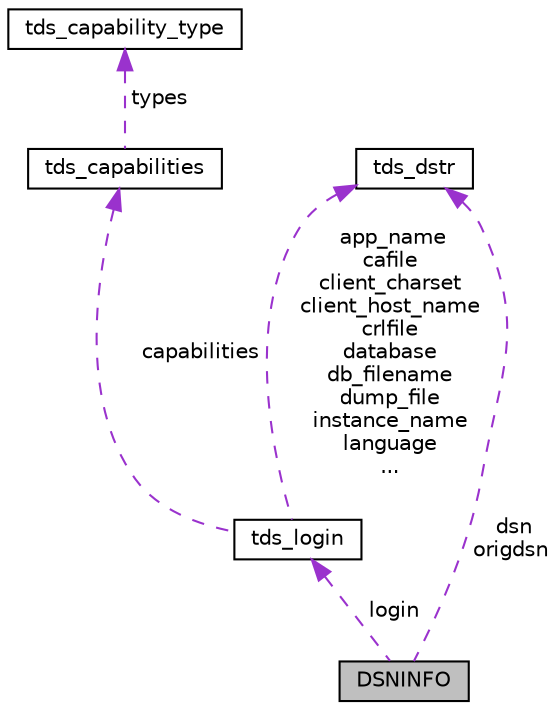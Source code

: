 digraph "DSNINFO"
{
 // LATEX_PDF_SIZE
  edge [fontname="Helvetica",fontsize="10",labelfontname="Helvetica",labelfontsize="10"];
  node [fontname="Helvetica",fontsize="10",shape=record];
  Node1 [label="DSNINFO",height=0.2,width=0.4,color="black", fillcolor="grey75", style="filled", fontcolor="black",tooltip=" "];
  Node2 -> Node1 [dir="back",color="darkorchid3",fontsize="10",style="dashed",label=" login" ,fontname="Helvetica"];
  Node2 [label="tds_login",height=0.2,width=0.4,color="black", fillcolor="white", style="filled",URL="$a01143.html",tooltip=" "];
  Node3 -> Node2 [dir="back",color="darkorchid3",fontsize="10",style="dashed",label=" capabilities" ,fontname="Helvetica"];
  Node3 [label="tds_capabilities",height=0.2,width=0.4,color="black", fillcolor="white", style="filled",URL="$a01139.html",tooltip=" "];
  Node4 -> Node3 [dir="back",color="darkorchid3",fontsize="10",style="dashed",label=" types" ,fontname="Helvetica"];
  Node4 [label="tds_capability_type",height=0.2,width=0.4,color="black", fillcolor="white", style="filled",URL="$a01135.html",tooltip=" "];
  Node5 -> Node2 [dir="back",color="darkorchid3",fontsize="10",style="dashed",label=" app_name\ncafile\nclient_charset\nclient_host_name\ncrlfile\ndatabase\ndb_filename\ndump_file\ninstance_name\nlanguage\n..." ,fontname="Helvetica"];
  Node5 [label="tds_dstr",height=0.2,width=0.4,color="black", fillcolor="white", style="filled",URL="$a01283.html",tooltip="Structure to hold a string."];
  Node5 -> Node1 [dir="back",color="darkorchid3",fontsize="10",style="dashed",label=" dsn\norigdsn" ,fontname="Helvetica"];
}

